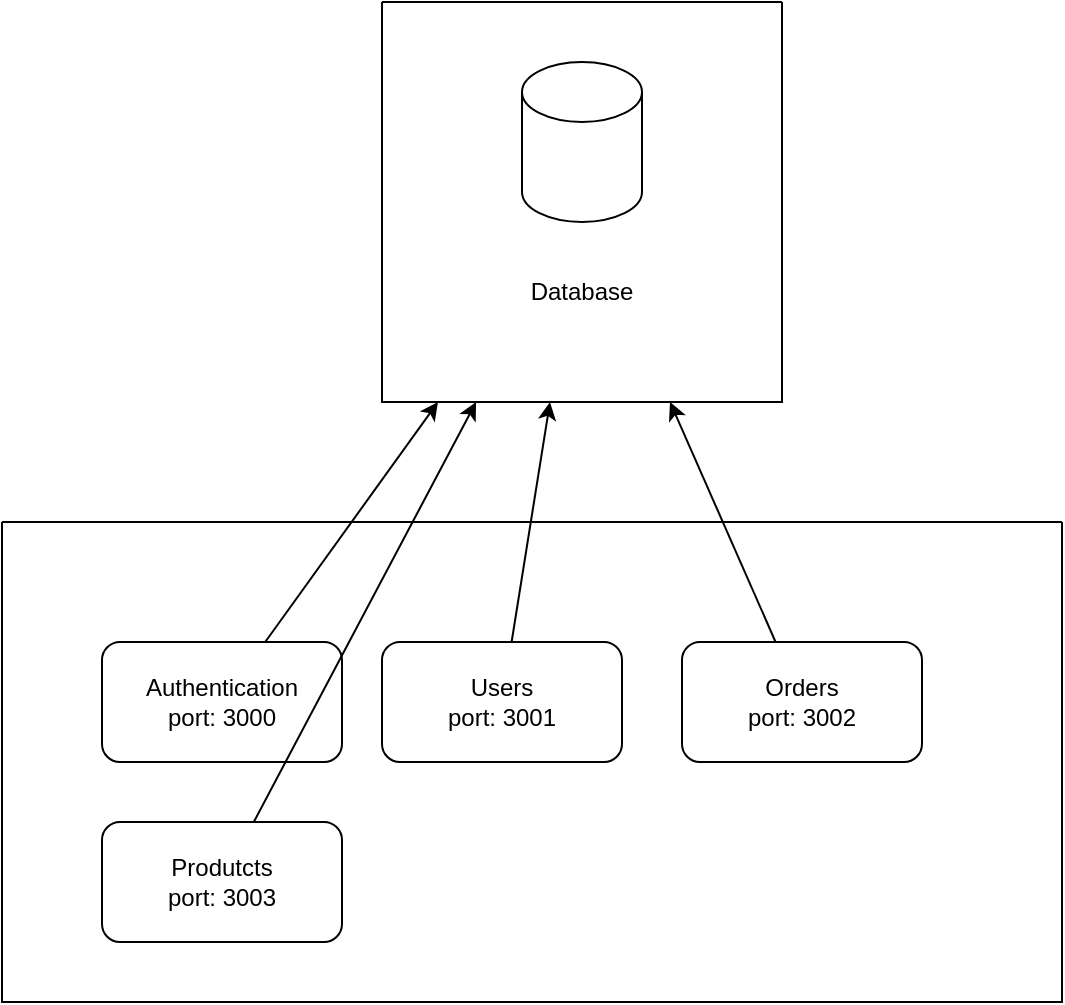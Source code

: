<mxfile>
    <diagram id="ncsqBE4bGiJK41ce4NSY" name="design services">
        <mxGraphModel dx="716" dy="1712" grid="1" gridSize="10" guides="1" tooltips="1" connect="1" arrows="1" fold="1" page="1" pageScale="1" pageWidth="850" pageHeight="1100" math="0" shadow="0">
            <root>
                <mxCell id="0"/>
                <mxCell id="1" parent="0"/>
                <mxCell id="7" value="" style="swimlane;startSize=0;" vertex="1" parent="1">
                    <mxGeometry x="40" y="240" width="530" height="240" as="geometry"/>
                </mxCell>
                <mxCell id="8" value="Authentication&lt;br&gt;port: 3000" style="rounded=1;whiteSpace=wrap;html=1;" vertex="1" parent="7">
                    <mxGeometry x="50" y="60" width="120" height="60" as="geometry"/>
                </mxCell>
                <mxCell id="9" value="Users&lt;br&gt;port: 3001" style="rounded=1;whiteSpace=wrap;html=1;" vertex="1" parent="7">
                    <mxGeometry x="190" y="60" width="120" height="60" as="geometry"/>
                </mxCell>
                <mxCell id="10" value="Orders&lt;br&gt;port: 3002" style="rounded=1;whiteSpace=wrap;html=1;" vertex="1" parent="7">
                    <mxGeometry x="340" y="60" width="120" height="60" as="geometry"/>
                </mxCell>
                <mxCell id="11" value="Produtcts&lt;br&gt;port: 3003" style="rounded=1;whiteSpace=wrap;html=1;" vertex="1" parent="7">
                    <mxGeometry x="50" y="150" width="120" height="60" as="geometry"/>
                </mxCell>
                <mxCell id="12" value="" style="swimlane;startSize=0;" vertex="1" parent="1">
                    <mxGeometry x="230" y="-20" width="200" height="200" as="geometry"/>
                </mxCell>
                <mxCell id="5" value="" style="shape=cylinder3;whiteSpace=wrap;html=1;boundedLbl=1;backgroundOutline=1;size=15;" vertex="1" parent="12">
                    <mxGeometry x="70" y="30" width="60" height="80" as="geometry"/>
                </mxCell>
                <mxCell id="6" value="Database" style="text;html=1;strokeColor=none;fillColor=none;align=center;verticalAlign=middle;whiteSpace=wrap;rounded=0;" vertex="1" parent="12">
                    <mxGeometry x="70" y="130" width="60" height="30" as="geometry"/>
                </mxCell>
                <mxCell id="13" style="edgeStyle=none;html=1;" edge="1" parent="1" source="11" target="12">
                    <mxGeometry relative="1" as="geometry"/>
                </mxCell>
                <mxCell id="14" style="edgeStyle=none;html=1;" edge="1" parent="1" source="9" target="12">
                    <mxGeometry relative="1" as="geometry"/>
                </mxCell>
                <mxCell id="15" style="edgeStyle=none;html=1;" edge="1" parent="1" source="10" target="12">
                    <mxGeometry relative="1" as="geometry"/>
                </mxCell>
                <mxCell id="16" style="edgeStyle=none;html=1;" edge="1" parent="1" source="8" target="12">
                    <mxGeometry relative="1" as="geometry"/>
                </mxCell>
            </root>
        </mxGraphModel>
    </diagram>
</mxfile>